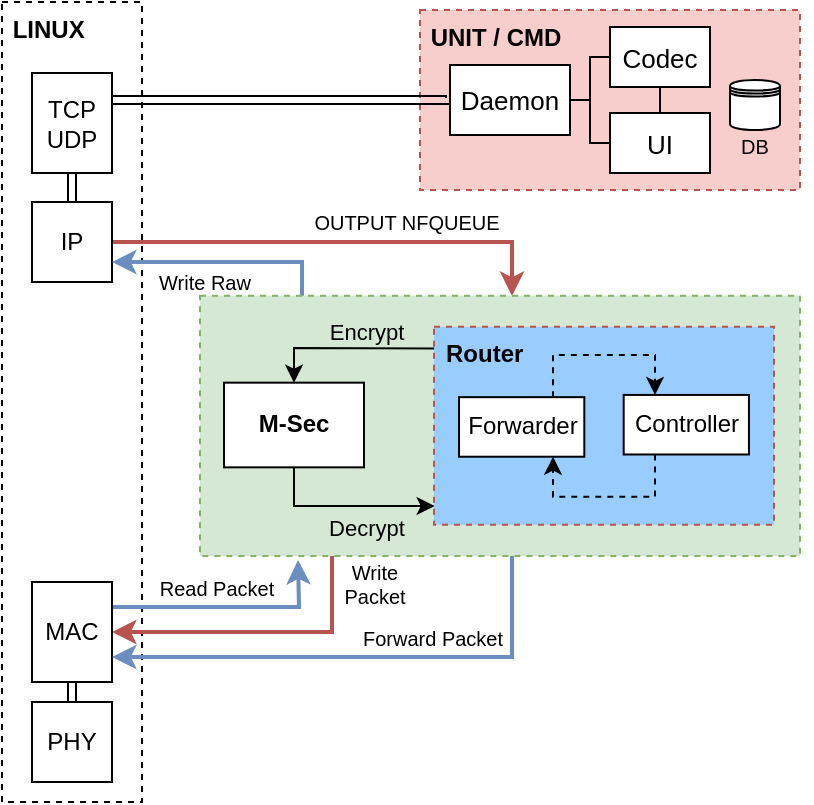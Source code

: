 <mxfile version="13.7.9" type="device" pages="3"><diagram id="5V9IpJG2Mq7XQ7FDajJJ" name="Network Stack"><mxGraphModel dx="795" dy="588" grid="0" gridSize="10" guides="1" tooltips="1" connect="1" arrows="1" fold="1" page="1" pageScale="1" pageWidth="850" pageHeight="1100" math="0" shadow="0"><root><mxCell id="0"/><mxCell id="1" parent="0"/><mxCell id="uyIm-p0YDJLJDPI5Q0Kb-1" value="&amp;nbsp;UNIT / CMD" style="rounded=0;whiteSpace=wrap;html=1;verticalAlign=top;align=left;dashed=1;fontStyle=1;fontSize=12;fillColor=#f8cecc;strokeColor=#b85450;" parent="1" vertex="1"><mxGeometry x="514" y="134" width="190" height="90" as="geometry"/></mxCell><mxCell id="uyIm-p0YDJLJDPI5Q0Kb-51" value="&amp;nbsp;LINUX" style="rounded=0;whiteSpace=wrap;html=1;dashed=1;labelBackgroundColor=#ffffff;fontSize=12;fontColor=#000000;align=left;verticalAlign=top;fontStyle=1" parent="1" vertex="1"><mxGeometry x="305" y="130" width="70" height="400" as="geometry"/></mxCell><mxCell id="uyIm-p0YDJLJDPI5Q0Kb-41" style="edgeStyle=orthogonalEdgeStyle;rounded=0;orthogonalLoop=1;jettySize=auto;html=1;exitX=0;exitY=0.5;exitDx=0;exitDy=0;startArrow=classic;startFill=1;endArrow=classic;endFill=1;fontSize=10;fontColor=#000000;shape=link;" parent="1" edge="1"><mxGeometry relative="1" as="geometry"><mxPoint x="360" y="179" as="targetPoint"/><Array as="points"><mxPoint x="529" y="179"/></Array><mxPoint x="529" y="178" as="sourcePoint"/></mxGeometry></mxCell><mxCell id="uyIm-p0YDJLJDPI5Q0Kb-44" style="edgeStyle=orthogonalEdgeStyle;rounded=0;orthogonalLoop=1;jettySize=auto;html=1;exitX=0.5;exitY=1;exitDx=0;exitDy=0;entryX=0.5;entryY=0;entryDx=0;entryDy=0;startArrow=classic;startFill=1;endArrow=classic;endFill=1;fontSize=10;fontColor=#000000;shape=link;" parent="1" source="uyIm-p0YDJLJDPI5Q0Kb-2" target="uyIm-p0YDJLJDPI5Q0Kb-3" edge="1"><mxGeometry relative="1" as="geometry"/></mxCell><mxCell id="uyIm-p0YDJLJDPI5Q0Kb-2" value="TCP&lt;br&gt;UDP" style="rounded=0;whiteSpace=wrap;html=1;" parent="1" vertex="1"><mxGeometry x="320" y="165.5" width="40" height="50" as="geometry"/></mxCell><mxCell id="uyIm-p0YDJLJDPI5Q0Kb-8" style="edgeStyle=orthogonalEdgeStyle;rounded=0;orthogonalLoop=1;jettySize=auto;html=1;exitX=1;exitY=0.5;exitDx=0;exitDy=0;fillColor=#f8cecc;strokeColor=#b85450;endArrow=classic;endFill=1;strokeWidth=2;" parent="1" source="uyIm-p0YDJLJDPI5Q0Kb-3" edge="1"><mxGeometry relative="1" as="geometry"><Array as="points"><mxPoint x="560" y="250"/></Array><mxPoint x="560" y="277" as="targetPoint"/></mxGeometry></mxCell><mxCell id="uyIm-p0YDJLJDPI5Q0Kb-9" value="OUTPUT NFQUEUE" style="edgeLabel;html=1;align=center;verticalAlign=middle;resizable=0;points=[];labelBackgroundColor=#ffffff;fontSize=10;" parent="uyIm-p0YDJLJDPI5Q0Kb-8" vertex="1" connectable="0"><mxGeometry x="0.044" y="1" relative="1" as="geometry"><mxPoint x="28.57" y="-8.97" as="offset"/></mxGeometry></mxCell><mxCell id="uyIm-p0YDJLJDPI5Q0Kb-3" value="IP" style="rounded=0;whiteSpace=wrap;html=1;" parent="1" vertex="1"><mxGeometry x="320" y="230" width="40" height="40" as="geometry"/></mxCell><mxCell id="uyIm-p0YDJLJDPI5Q0Kb-10" style="edgeStyle=orthogonalEdgeStyle;rounded=0;orthogonalLoop=1;jettySize=auto;html=1;entryX=1;entryY=0.5;entryDx=0;entryDy=0;fillColor=#f8cecc;strokeColor=#b85450;strokeWidth=2;" parent="1" target="uyIm-p0YDJLJDPI5Q0Kb-5" edge="1"><mxGeometry relative="1" as="geometry"><mxPoint x="470" y="400" as="sourcePoint"/><Array as="points"><mxPoint x="470" y="445"/></Array></mxGeometry></mxCell><mxCell id="uyIm-p0YDJLJDPI5Q0Kb-11" value="Write&lt;br&gt;Packet" style="edgeLabel;html=1;align=center;verticalAlign=middle;resizable=0;points=[];labelBackgroundColor=#ffffff;fontSize=10;" parent="uyIm-p0YDJLJDPI5Q0Kb-10" vertex="1" connectable="0"><mxGeometry x="-0.476" y="-23" relative="1" as="geometry"><mxPoint x="43.99" y="-19.54" as="offset"/></mxGeometry></mxCell><mxCell id="uyIm-p0YDJLJDPI5Q0Kb-17" style="edgeStyle=orthogonalEdgeStyle;rounded=0;orthogonalLoop=1;jettySize=auto;html=1;entryX=1;entryY=0.75;entryDx=0;entryDy=0;fillColor=#dae8fc;strokeColor=#6c8ebf;strokeWidth=2;" parent="1" target="uyIm-p0YDJLJDPI5Q0Kb-3" edge="1"><mxGeometry relative="1" as="geometry"><mxPoint x="455" y="280" as="sourcePoint"/><Array as="points"><mxPoint x="455" y="260"/></Array></mxGeometry></mxCell><mxCell id="uyIm-p0YDJLJDPI5Q0Kb-18" value="Write Raw" style="edgeLabel;html=1;align=center;verticalAlign=middle;resizable=0;points=[];labelBackgroundColor=#ffffff;fontSize=10;" parent="uyIm-p0YDJLJDPI5Q0Kb-17" vertex="1" connectable="0"><mxGeometry x="-0.799" y="-1" relative="1" as="geometry"><mxPoint x="-50.02" y="1.43" as="offset"/></mxGeometry></mxCell><mxCell id="uyIm-p0YDJLJDPI5Q0Kb-15" style="edgeStyle=orthogonalEdgeStyle;rounded=0;orthogonalLoop=1;jettySize=auto;html=1;exitX=1;exitY=0.25;exitDx=0;exitDy=0;fillColor=#dae8fc;strokeColor=#6c8ebf;endArrow=classic;endFill=1;strokeWidth=2;" parent="1" source="uyIm-p0YDJLJDPI5Q0Kb-5" edge="1"><mxGeometry relative="1" as="geometry"><mxPoint x="453" y="409" as="targetPoint"/></mxGeometry></mxCell><mxCell id="uyIm-p0YDJLJDPI5Q0Kb-16" value="Read Packet" style="edgeLabel;html=1;align=center;verticalAlign=middle;resizable=0;points=[];labelBackgroundColor=#ffffff;fontSize=10;" parent="uyIm-p0YDJLJDPI5Q0Kb-15" vertex="1" connectable="0"><mxGeometry x="-0.107" y="-1" relative="1" as="geometry"><mxPoint x="-0.11" y="-10.51" as="offset"/></mxGeometry></mxCell><mxCell id="uyIm-p0YDJLJDPI5Q0Kb-45" style="edgeStyle=orthogonalEdgeStyle;shape=link;rounded=0;orthogonalLoop=1;jettySize=auto;html=1;exitX=0.5;exitY=1;exitDx=0;exitDy=0;entryX=0.5;entryY=0;entryDx=0;entryDy=0;startArrow=classic;startFill=1;endArrow=classic;endFill=1;fontSize=10;fontColor=#000000;" parent="1" source="uyIm-p0YDJLJDPI5Q0Kb-5" target="uyIm-p0YDJLJDPI5Q0Kb-6" edge="1"><mxGeometry relative="1" as="geometry"/></mxCell><mxCell id="uyIm-p0YDJLJDPI5Q0Kb-5" value="MAC" style="rounded=0;whiteSpace=wrap;html=1;" parent="1" vertex="1"><mxGeometry x="320" y="420" width="40" height="50" as="geometry"/></mxCell><mxCell id="uyIm-p0YDJLJDPI5Q0Kb-6" value="PHY" style="rounded=0;whiteSpace=wrap;html=1;" parent="1" vertex="1"><mxGeometry x="320" y="480" width="40" height="40" as="geometry"/></mxCell><mxCell id="uyIm-p0YDJLJDPI5Q0Kb-39" style="edgeStyle=orthogonalEdgeStyle;rounded=0;orthogonalLoop=1;jettySize=auto;html=1;entryX=1;entryY=0.75;entryDx=0;entryDy=0;startArrow=none;startFill=0;endArrow=classic;endFill=1;fontSize=10;fontColor=#000000;fillColor=#dae8fc;strokeColor=#6c8ebf;strokeWidth=2;" parent="1" target="uyIm-p0YDJLJDPI5Q0Kb-5" edge="1"><mxGeometry relative="1" as="geometry"><mxPoint x="560" y="399" as="sourcePoint"/><Array as="points"><mxPoint x="560" y="458"/></Array></mxGeometry></mxCell><mxCell id="uyIm-p0YDJLJDPI5Q0Kb-40" value="Forward Packet" style="edgeLabel;html=1;align=center;verticalAlign=middle;resizable=0;points=[];fontSize=10;fontColor=#000000;" parent="uyIm-p0YDJLJDPI5Q0Kb-39" vertex="1" connectable="0"><mxGeometry x="-0.475" y="-2" relative="1" as="geometry"><mxPoint x="-30.72" y="-7.5" as="offset"/></mxGeometry></mxCell><mxCell id="uyIm-p0YDJLJDPI5Q0Kb-52" value="Daemon" style="rounded=0;whiteSpace=wrap;html=1;labelBackgroundColor=#ffffff;fontSize=13;fontColor=#000000;align=center;" parent="1" vertex="1"><mxGeometry x="529" y="161.5" width="60" height="35" as="geometry"/></mxCell><mxCell id="Z-sskT5wdLq-rXDuoxyc-2" style="edgeStyle=orthogonalEdgeStyle;rounded=0;orthogonalLoop=1;jettySize=auto;html=1;exitX=1;exitY=0.5;exitDx=0;exitDy=0;entryX=1;entryY=0.5;entryDx=0;entryDy=0;endArrow=none;endFill=0;" parent="1" source="uyIm-p0YDJLJDPI5Q0Kb-53" target="uyIm-p0YDJLJDPI5Q0Kb-52" edge="1"><mxGeometry relative="1" as="geometry"><Array as="points"><mxPoint x="599" y="201"/><mxPoint x="599" y="179"/></Array></mxGeometry></mxCell><mxCell id="uyIm-p0YDJLJDPI5Q0Kb-53" value="UI" style="whiteSpace=wrap;html=1;rounded=0;labelBackgroundColor=#ffffff;fontSize=13;fontColor=#000000;align=center;direction=west;horizontal=1;" parent="1" vertex="1"><mxGeometry x="609" y="185.5" width="50" height="30" as="geometry"/></mxCell><mxCell id="Z-sskT5wdLq-rXDuoxyc-1" style="edgeStyle=orthogonalEdgeStyle;rounded=0;orthogonalLoop=1;jettySize=auto;html=1;exitX=0.5;exitY=0;exitDx=0;exitDy=0;entryX=0.5;entryY=1;entryDx=0;entryDy=0;endArrow=none;endFill=0;" parent="1" source="uyIm-p0YDJLJDPI5Q0Kb-54" target="uyIm-p0YDJLJDPI5Q0Kb-53" edge="1"><mxGeometry relative="1" as="geometry"/></mxCell><mxCell id="Z-sskT5wdLq-rXDuoxyc-3" style="edgeStyle=orthogonalEdgeStyle;rounded=0;orthogonalLoop=1;jettySize=auto;html=1;exitX=1;exitY=0.5;exitDx=0;exitDy=0;entryX=1;entryY=0.5;entryDx=0;entryDy=0;endArrow=none;endFill=0;" parent="1" source="uyIm-p0YDJLJDPI5Q0Kb-54" target="uyIm-p0YDJLJDPI5Q0Kb-52" edge="1"><mxGeometry relative="1" as="geometry"><Array as="points"><mxPoint x="599" y="158"/><mxPoint x="599" y="179"/></Array></mxGeometry></mxCell><mxCell id="uyIm-p0YDJLJDPI5Q0Kb-54" value="Codec" style="whiteSpace=wrap;html=1;rounded=0;labelBackgroundColor=#ffffff;fontSize=13;fontColor=#000000;align=center;direction=west;horizontal=1;" parent="1" vertex="1"><mxGeometry x="609" y="142.5" width="50" height="30" as="geometry"/></mxCell><mxCell id="uyIm-p0YDJLJDPI5Q0Kb-59" value="&lt;font style=&quot;font-size: 10px&quot;&gt;DB&lt;/font&gt;" style="shape=datastore;whiteSpace=wrap;html=1;rounded=0;labelBackgroundColor=none;fontSize=12;fontColor=#000000;align=center;verticalAlign=middle;labelPosition=center;verticalLabelPosition=bottom;horizontal=1;spacingTop=-10;" parent="1" vertex="1"><mxGeometry x="669" y="169" width="25" height="25" as="geometry"/></mxCell><mxCell id="WRYvxs06fNvGMcjHhf7N-6" value="" style="group;spacing=0;" parent="1" vertex="1" connectable="0"><mxGeometry x="404" y="280" width="306" height="127" as="geometry"/></mxCell><mxCell id="uyIm-p0YDJLJDPI5Q0Kb-23" value="" style="rounded=0;whiteSpace=wrap;html=1;labelBackgroundColor=none;dashed=1;allowArrows=0;connectable=0;fillColor=#d5e8d4;strokeColor=#82b366;align=right;verticalAlign=bottom;" parent="WRYvxs06fNvGMcjHhf7N-6" vertex="1"><mxGeometry y="-3.175" width="300" height="130.175" as="geometry"/></mxCell><mxCell id="uyIm-p0YDJLJDPI5Q0Kb-24" value="&lt;b&gt;M-Sec&lt;/b&gt;" style="rounded=0;whiteSpace=wrap;html=1;" parent="WRYvxs06fNvGMcjHhf7N-6" vertex="1"><mxGeometry x="12" y="40.333" width="70" height="42.333" as="geometry"/></mxCell><mxCell id="Pn_MKhn2EJ84t6JaRt1C-10" value="Decrypt" style="endArrow=classic;html=1;exitX=0.5;exitY=1;exitDx=0;exitDy=0;rounded=0;labelBackgroundColor=none;entryX=0.002;entryY=0.905;entryDx=0;entryDy=0;entryPerimeter=0;" parent="WRYvxs06fNvGMcjHhf7N-6" source="uyIm-p0YDJLJDPI5Q0Kb-24" target="Pn_MKhn2EJ84t6JaRt1C-1" edge="1"><mxGeometry x="0.222" y="-11" width="50" height="50" relative="1" as="geometry"><mxPoint x="-29" y="92.192" as="sourcePoint"/><mxPoint x="103" y="102" as="targetPoint"/><Array as="points"><mxPoint x="47" y="102"/></Array><mxPoint as="offset"/></mxGeometry></mxCell><mxCell id="Pn_MKhn2EJ84t6JaRt1C-11" value="&lt;span&gt;Encrypt&lt;/span&gt;" style="endArrow=classic;html=1;entryX=0.5;entryY=0;entryDx=0;entryDy=0;rounded=0;fontStyle=0;labelBackgroundColor=none;exitX=0.006;exitY=0.11;exitDx=0;exitDy=0;exitPerimeter=0;" parent="WRYvxs06fNvGMcjHhf7N-6" source="Pn_MKhn2EJ84t6JaRt1C-1" target="uyIm-p0YDJLJDPI5Q0Kb-24" edge="1"><mxGeometry x="-0.209" y="-8" width="50" height="50" relative="1" as="geometry"><mxPoint x="117" y="18.108" as="sourcePoint"/><mxPoint x="21" y="39.275" as="targetPoint"/><Array as="points"><mxPoint x="47" y="23"/></Array><mxPoint as="offset"/></mxGeometry></mxCell><mxCell id="Pn_MKhn2EJ84t6JaRt1C-8" value="" style="group;spacingBottom=0;" parent="WRYvxs06fNvGMcjHhf7N-6" vertex="1" connectable="0"><mxGeometry x="117" y="12.41" width="170" height="99" as="geometry"/></mxCell><mxCell id="Pn_MKhn2EJ84t6JaRt1C-1" value="Router" style="rounded=0;whiteSpace=wrap;html=1;verticalAlign=top;align=left;dashed=1;fontStyle=1;fontSize=12;strokeColor=#b85450;spacingTop=0;spacingLeft=4;fillColor=#99CCFF;spacingBottom=1;" parent="Pn_MKhn2EJ84t6JaRt1C-8" vertex="1"><mxGeometry width="170.0" height="99.0" as="geometry"/></mxCell><mxCell id="Pn_MKhn2EJ84t6JaRt1C-2" value="Forwarder" style="rounded=0;whiteSpace=wrap;html=1;" parent="Pn_MKhn2EJ84t6JaRt1C-8" vertex="1"><mxGeometry x="12.526" y="35.171" width="62.632" height="29.774" as="geometry"/></mxCell><mxCell id="Pn_MKhn2EJ84t6JaRt1C-3" style="edgeStyle=orthogonalEdgeStyle;rounded=0;orthogonalLoop=1;jettySize=auto;html=1;exitX=0.25;exitY=1;exitDx=0;exitDy=0;entryX=0.75;entryY=1;entryDx=0;entryDy=0;startArrow=none;startFill=0;endArrow=classic;endFill=1;fontColor=#000000;dashed=1;" parent="Pn_MKhn2EJ84t6JaRt1C-8" source="Pn_MKhn2EJ84t6JaRt1C-5" target="Pn_MKhn2EJ84t6JaRt1C-2" edge="1"><mxGeometry x="-438.421" y="-203.024" as="geometry"/></mxCell><mxCell id="Pn_MKhn2EJ84t6JaRt1C-5" value="Controller" style="rounded=0;whiteSpace=wrap;html=1;" parent="Pn_MKhn2EJ84t6JaRt1C-8" vertex="1"><mxGeometry x="94.842" y="34.055" width="62.632" height="29.774" as="geometry"/></mxCell><mxCell id="Pn_MKhn2EJ84t6JaRt1C-6" style="edgeStyle=orthogonalEdgeStyle;rounded=0;orthogonalLoop=1;jettySize=auto;html=1;exitX=0.75;exitY=0;exitDx=0;exitDy=0;entryX=0.25;entryY=0;entryDx=0;entryDy=0;startArrow=none;startFill=0;endArrow=classic;endFill=1;fontColor=#FFD966;dashed=1;" parent="Pn_MKhn2EJ84t6JaRt1C-8" source="Pn_MKhn2EJ84t6JaRt1C-2" target="Pn_MKhn2EJ84t6JaRt1C-5" edge="1"><mxGeometry x="-438.421" y="-203.024" as="geometry"/></mxCell></root></mxGraphModel></diagram><diagram name="M-Sec" id="OewIHaRJJhhhtfNExuI6"><mxGraphModel dx="454" dy="336" grid="1" gridSize="10" guides="1" tooltips="1" connect="1" arrows="1" fold="1" page="1" pageScale="1" pageWidth="850" pageHeight="1100" math="0" shadow="0"><root><mxCell id="VeoDeN39tOem8C-oL1BW-0"/><mxCell id="VeoDeN39tOem8C-oL1BW-1" parent="VeoDeN39tOem8C-oL1BW-0"/><mxCell id="VeoDeN39tOem8C-oL1BW-18" style="edgeStyle=orthogonalEdgeStyle;rounded=0;orthogonalLoop=1;jettySize=auto;html=1;exitX=0.5;exitY=1;exitDx=0;exitDy=0;entryX=0.5;entryY=0;entryDx=0;entryDy=0;startArrow=classic;startFill=1;endArrow=classic;endFill=1;fontSize=10;fontColor=#000000;shape=link;" parent="VeoDeN39tOem8C-oL1BW-1" source="VeoDeN39tOem8C-oL1BW-19" target="VeoDeN39tOem8C-oL1BW-22" edge="1"><mxGeometry relative="1" as="geometry"/></mxCell><mxCell id="VeoDeN39tOem8C-oL1BW-19" value="TCP&lt;br&gt;UDP" style="rounded=0;whiteSpace=wrap;html=1;" parent="VeoDeN39tOem8C-oL1BW-1" vertex="1"><mxGeometry x="170" y="270" width="40" height="46" as="geometry"/></mxCell><mxCell id="VeoDeN39tOem8C-oL1BW-22" value="IP" style="rounded=0;whiteSpace=wrap;html=1;" parent="VeoDeN39tOem8C-oL1BW-1" vertex="1"><mxGeometry x="170" y="326" width="40" height="29" as="geometry"/></mxCell><mxCell id="VeoDeN39tOem8C-oL1BW-29" style="edgeStyle=orthogonalEdgeStyle;shape=link;rounded=0;orthogonalLoop=1;jettySize=auto;html=1;entryX=0.5;entryY=0;entryDx=0;entryDy=0;startArrow=classic;startFill=1;endArrow=classic;endFill=1;fontSize=10;fontColor=#000000;" parent="VeoDeN39tOem8C-oL1BW-1" source="VeoDeN39tOem8C-oL1BW-32" target="VeoDeN39tOem8C-oL1BW-33" edge="1"><mxGeometry relative="1" as="geometry"/></mxCell><mxCell id="VeoDeN39tOem8C-oL1BW-32" value="MAC" style="rounded=0;whiteSpace=wrap;html=1;" parent="VeoDeN39tOem8C-oL1BW-1" vertex="1"><mxGeometry x="170" y="444.5" width="40" height="29" as="geometry"/></mxCell><mxCell id="VeoDeN39tOem8C-oL1BW-33" value="PHY" style="rounded=0;whiteSpace=wrap;html=1;" parent="VeoDeN39tOem8C-oL1BW-1" vertex="1"><mxGeometry x="170" y="483.5" width="40" height="40" as="geometry"/></mxCell><mxCell id="shrUnxyHLhEDwPtkf1jm-1" value="" style="endArrow=classic;startArrow=classic;html=1;labelBackgroundColor=none;strokeWidth=2;exitX=1;exitY=0.5;exitDx=0;exitDy=0;entryX=0.5;entryY=0;entryDx=0;entryDy=0;rounded=0;edgeStyle=orthogonalEdgeStyle;" parent="VeoDeN39tOem8C-oL1BW-1" source="VeoDeN39tOem8C-oL1BW-22" target="5oIw-1Kx2l1ys3ubDiXj-0" edge="1"><mxGeometry width="50" height="50" relative="1" as="geometry"><mxPoint x="380" y="450" as="sourcePoint"/><mxPoint x="430" y="400" as="targetPoint"/></mxGeometry></mxCell><mxCell id="shrUnxyHLhEDwPtkf1jm-2" value="" style="endArrow=classic;startArrow=classic;html=1;labelBackgroundColor=none;strokeWidth=2;exitX=1;exitY=0.5;exitDx=0;exitDy=0;entryX=0.5;entryY=1;entryDx=0;entryDy=0;rounded=0;edgeStyle=orthogonalEdgeStyle;" parent="VeoDeN39tOem8C-oL1BW-1" source="VeoDeN39tOem8C-oL1BW-32" target="5oIw-1Kx2l1ys3ubDiXj-0" edge="1"><mxGeometry width="50" height="50" relative="1" as="geometry"><mxPoint x="380" y="450" as="sourcePoint"/><mxPoint x="430" y="400" as="targetPoint"/></mxGeometry></mxCell><mxCell id="dboCPtyDT8Ke8HgIzG8V-0" value="Router" style="rounded=0;whiteSpace=wrap;html=1;verticalAlign=middle;align=center;fontStyle=1;fontSize=12;spacingTop=0;spacingLeft=4;fillColor=#99CCFF;spacingBottom=1;strokeColor=#A9C4EB;" parent="VeoDeN39tOem8C-oL1BW-1" vertex="1"><mxGeometry x="487" y="380" width="90" height="40" as="geometry"/></mxCell><mxCell id="shrUnxyHLhEDwPtkf1jm-0" value="" style="endArrow=classic;startArrow=classic;html=1;labelBackgroundColor=none;strokeWidth=2;entryX=0;entryY=0.5;entryDx=0;entryDy=0;exitX=1;exitY=0.5;exitDx=0;exitDy=0;" parent="VeoDeN39tOem8C-oL1BW-1" source="5oIw-1Kx2l1ys3ubDiXj-0" target="dboCPtyDT8Ke8HgIzG8V-0" edge="1"><mxGeometry x="160" y="410" width="50" height="50" as="geometry"><mxPoint x="340" y="470" as="sourcePoint"/><mxPoint x="390" y="420" as="targetPoint"/></mxGeometry></mxCell><mxCell id="yPQDGs3OioCSEAjLfKfD-6" value="&lt;font style=&quot;font-size: 14px&quot;&gt;Protects against MAC spoofing&lt;/font&gt;" style="text;html=1;strokeColor=none;fillColor=none;align=center;verticalAlign=middle;whiteSpace=wrap;rounded=0;" parent="VeoDeN39tOem8C-oL1BW-1" vertex="1"><mxGeometry x="449" y="308" width="120" height="20" as="geometry"/></mxCell><mxCell id="5oIw-1Kx2l1ys3ubDiXj-0" value="M-Sec" style="rounded=0;whiteSpace=wrap;html=1;verticalAlign=top;align=left;dashed=1;fontStyle=1;fontSize=12;fillColor=#d5e8d4;strokeColor=#82b366;spacingLeft=2;connectable=0;allowArrows=0;" parent="VeoDeN39tOem8C-oL1BW-1" vertex="1"><mxGeometry x="270" y="360" width="166" height="80" as="geometry"/></mxCell><mxCell id="5oIw-1Kx2l1ys3ubDiXj-3" value="Encrypt/Decrypt" style="rounded=0;whiteSpace=wrap;html=1;align=center;" parent="VeoDeN39tOem8C-oL1BW-1" vertex="1"><mxGeometry x="308.89" y="405" width="92.223" height="24" as="geometry"/></mxCell><mxCell id="yPQDGs3OioCSEAjLfKfD-3" value="Secure ARP" style="rounded=0;whiteSpace=wrap;html=1;align=center;" parent="VeoDeN39tOem8C-oL1BW-1" vertex="1"><mxGeometry x="317.273" y="375.004" width="75.452" height="24.056" as="geometry"/></mxCell><mxCell id="eWfgAaX_Q1FLkzxWkrbj-2" style="edgeStyle=orthogonalEdgeStyle;rounded=0;orthogonalLoop=1;jettySize=auto;html=1;exitX=0;exitY=0.5;exitDx=0;exitDy=0;entryX=1;entryY=0.5;entryDx=0;entryDy=0;startArrow=classic;startFill=1;strokeWidth=2;" edge="1" parent="VeoDeN39tOem8C-oL1BW-1" source="eWfgAaX_Q1FLkzxWkrbj-0" target="VeoDeN39tOem8C-oL1BW-19"><mxGeometry relative="1" as="geometry"/></mxCell><mxCell id="eWfgAaX_Q1FLkzxWkrbj-0" value="CMD&lt;br&gt;Unit" style="rounded=0;whiteSpace=wrap;html=1;fillColor=#fff2cc;strokeColor=#d6b656;" vertex="1" parent="VeoDeN39tOem8C-oL1BW-1"><mxGeometry x="301" y="272" width="67" height="42" as="geometry"/></mxCell><mxCell id="eWfgAaX_Q1FLkzxWkrbj-4" style="edgeStyle=orthogonalEdgeStyle;orthogonalLoop=1;jettySize=auto;html=1;exitX=0;exitY=0.5;exitDx=0;exitDy=0;startArrow=none;startFill=0;strokeWidth=2;endArrow=classic;endFill=1;rounded=1;" edge="1" parent="VeoDeN39tOem8C-oL1BW-1" source="eWfgAaX_Q1FLkzxWkrbj-3"><mxGeometry relative="1" as="geometry"><mxPoint x="340" y="270" as="targetPoint"/></mxGeometry></mxCell><mxCell id="eWfgAaX_Q1FLkzxWkrbj-3" value="&lt;font style=&quot;font-size: 14px&quot;&gt;HMAC Authentication&lt;/font&gt;" style="text;html=1;strokeColor=none;fillColor=none;align=center;verticalAlign=middle;whiteSpace=wrap;rounded=0;" vertex="1" parent="VeoDeN39tOem8C-oL1BW-1"><mxGeometry x="380" y="230" width="120" height="20" as="geometry"/></mxCell><mxCell id="eWfgAaX_Q1FLkzxWkrbj-5" style="edgeStyle=orthogonalEdgeStyle;orthogonalLoop=1;jettySize=auto;html=1;exitX=0;exitY=0.5;exitDx=0;exitDy=0;entryX=0.75;entryY=0;entryDx=0;entryDy=0;startArrow=none;startFill=0;endArrow=classic;endFill=1;strokeWidth=2;curved=1;" edge="1" parent="VeoDeN39tOem8C-oL1BW-1" source="yPQDGs3OioCSEAjLfKfD-6" target="yPQDGs3OioCSEAjLfKfD-3"><mxGeometry relative="1" as="geometry"/></mxCell></root></mxGraphModel></diagram><diagram id="9ibdjhpnhtt3RfrE74tZ" name="Router"><mxGraphModel dx="782" dy="469" grid="1" gridSize="10" guides="1" tooltips="1" connect="1" arrows="1" fold="1" page="1" pageScale="1" pageWidth="827" pageHeight="1169" math="0" shadow="0"><root><mxCell id="Q3uDkIwlXqzXPuT9UpWB-0"/><mxCell id="Q3uDkIwlXqzXPuT9UpWB-1" parent="Q3uDkIwlXqzXPuT9UpWB-0"/><mxCell id="Q3uDkIwlXqzXPuT9UpWB-2" value="Router" style="rounded=0;whiteSpace=wrap;html=1;verticalAlign=top;align=left;dashed=1;fontStyle=1;fontSize=12;strokeColor=#b85450;spacingTop=0;spacingLeft=4;fillColor=#99CCFF;spacingBottom=1;" vertex="1" parent="Q3uDkIwlXqzXPuT9UpWB-1"><mxGeometry x="240" y="120" width="300" height="180" as="geometry"/></mxCell><mxCell id="Q3uDkIwlXqzXPuT9UpWB-3" value="Forwarder" style="rounded=0;whiteSpace=wrap;html=1;align=center;" vertex="1" parent="Q3uDkIwlXqzXPuT9UpWB-1"><mxGeometry x="260" y="205" width="90" height="30" as="geometry"/></mxCell><mxCell id="8y6fbo4dFnpWMZiD9thl-4" value="" style="group" vertex="1" connectable="0" parent="Q3uDkIwlXqzXPuT9UpWB-1"><mxGeometry x="390" y="130" width="140" height="160" as="geometry"/></mxCell><mxCell id="8y6fbo4dFnpWMZiD9thl-0" value="Controller" style="rounded=0;whiteSpace=wrap;html=1;verticalAlign=top;align=left;dashed=1;fontStyle=1;fontSize=12;fillColor=#fff2cc;strokeColor=#d6b656;spacingLeft=2;" vertex="1" parent="8y6fbo4dFnpWMZiD9thl-4"><mxGeometry width="140" height="160" as="geometry"/></mxCell><mxCell id="8y6fbo4dFnpWMZiD9thl-1" value="ZHLS" style="rounded=0;whiteSpace=wrap;html=1;fillColor=#ffffff;align=center;" vertex="1" parent="8y6fbo4dFnpWMZiD9thl-4"><mxGeometry x="17.5" y="30" width="105" height="30" as="geometry"/></mxCell><mxCell id="8y6fbo4dFnpWMZiD9thl-2" value="ODMRP" style="rounded=0;whiteSpace=wrap;html=1;fillColor=#ffffff;align=center;" vertex="1" parent="8y6fbo4dFnpWMZiD9thl-4"><mxGeometry x="17.5" y="70" width="105" height="30" as="geometry"/></mxCell><mxCell id="8y6fbo4dFnpWMZiD9thl-3" value="Broadcasting" style="rounded=0;whiteSpace=wrap;html=1;fillColor=#ffffff;align=center;" vertex="1" parent="8y6fbo4dFnpWMZiD9thl-4"><mxGeometry x="20" y="110" width="105" height="30" as="geometry"/></mxCell><mxCell id="e9BhrYsUohfDTQF5gW00-0" value="" style="endArrow=classic;startArrow=classic;html=1;labelBackgroundColor=none;strokeWidth=2;exitX=1;exitY=0.5;exitDx=0;exitDy=0;" edge="1" parent="Q3uDkIwlXqzXPuT9UpWB-1" source="Q3uDkIwlXqzXPuT9UpWB-3"><mxGeometry width="50" height="50" relative="1" as="geometry"><mxPoint x="380" y="270" as="sourcePoint"/><mxPoint x="390" y="220" as="targetPoint"/></mxGeometry></mxCell></root></mxGraphModel></diagram></mxfile>